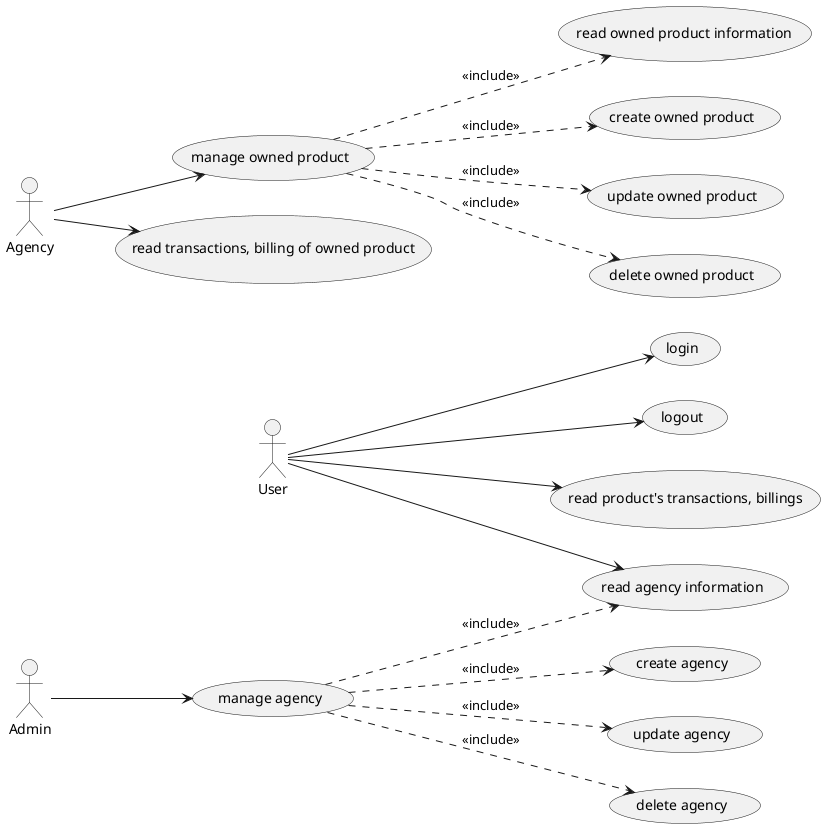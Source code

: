 
@startuml

left to right direction

(manage agency) ..> (read agency information): <<include>>
(manage agency) ..> (create agency): <<include>>
(manage agency) ..> (update agency): <<include>>
(manage agency) ..> (delete agency): <<include>>


Admin --> (manage agency)

(manage owned product) ..> (read owned product information): <<include>>
(manage owned product) ..> (create owned product): <<include>>
(manage owned product) ..> (update owned product): <<include>>
(manage owned product) ..> (delete owned product): <<include>>

Agency --> (manage owned product)
Agency --> (read transactions, billing of owned product)

User --> (login)
User --> (logout)
User --> (read product's transactions, billings)
User --> (read agency information)
@enduml
